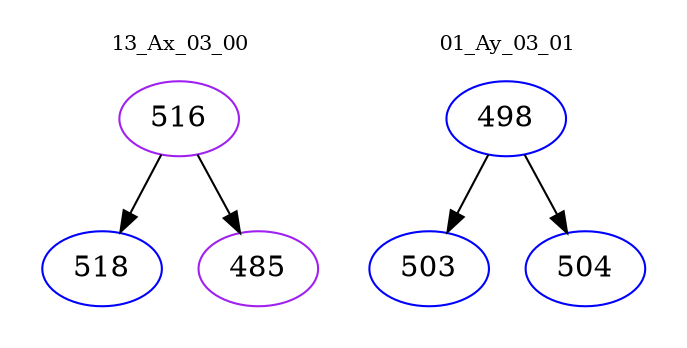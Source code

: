 digraph{
subgraph cluster_0 {
color = white
label = "13_Ax_03_00";
fontsize=10;
T0_516 [label="516", color="purple"]
T0_516 -> T0_518 [color="black"]
T0_518 [label="518", color="blue"]
T0_516 -> T0_485 [color="black"]
T0_485 [label="485", color="purple"]
}
subgraph cluster_1 {
color = white
label = "01_Ay_03_01";
fontsize=10;
T1_498 [label="498", color="blue"]
T1_498 -> T1_503 [color="black"]
T1_503 [label="503", color="blue"]
T1_498 -> T1_504 [color="black"]
T1_504 [label="504", color="blue"]
}
}
